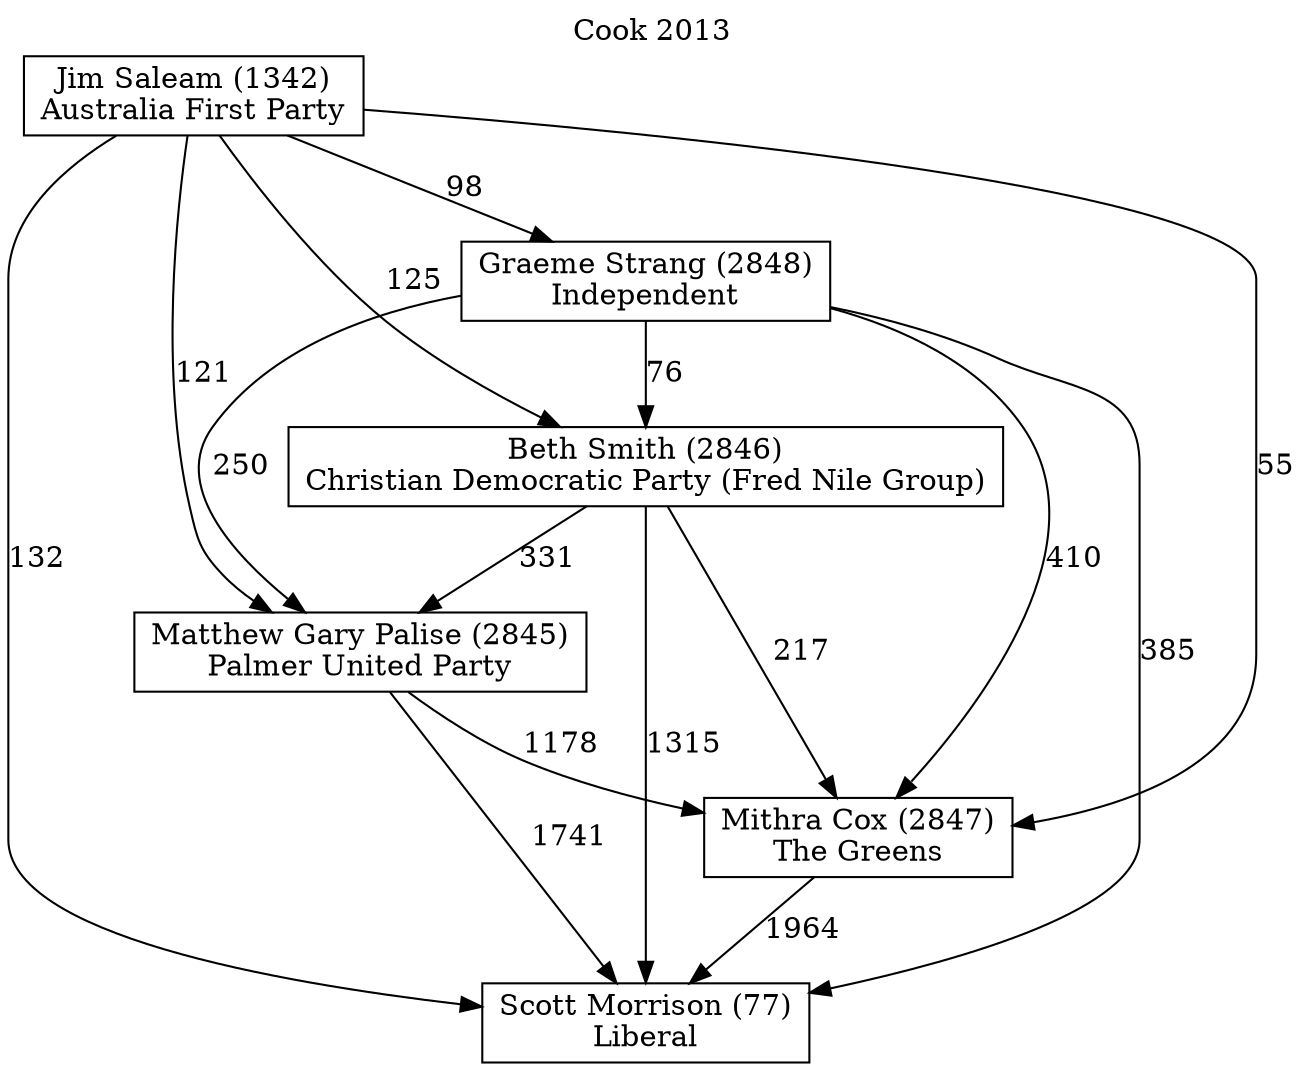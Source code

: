 // House preference flow
digraph "Scott Morrison (77)_Cook_2013" {
	graph [label="Cook 2013" labelloc=t mclimit=10]
	node [shape=box]
	"Scott Morrison (77)" [label="Scott Morrison (77)
Liberal"]
	"Mithra Cox (2847)" [label="Mithra Cox (2847)
The Greens"]
	"Matthew Gary Palise (2845)" [label="Matthew Gary Palise (2845)
Palmer United Party"]
	"Beth Smith (2846)" [label="Beth Smith (2846)
Christian Democratic Party (Fred Nile Group)"]
	"Graeme Strang (2848)" [label="Graeme Strang (2848)
Independent"]
	"Jim Saleam (1342)" [label="Jim Saleam (1342)
Australia First Party"]
	"Mithra Cox (2847)" -> "Scott Morrison (77)" [label=1964]
	"Matthew Gary Palise (2845)" -> "Mithra Cox (2847)" [label=1178]
	"Beth Smith (2846)" -> "Matthew Gary Palise (2845)" [label=331]
	"Graeme Strang (2848)" -> "Beth Smith (2846)" [label=76]
	"Jim Saleam (1342)" -> "Graeme Strang (2848)" [label=98]
	"Matthew Gary Palise (2845)" -> "Scott Morrison (77)" [label=1741]
	"Beth Smith (2846)" -> "Scott Morrison (77)" [label=1315]
	"Graeme Strang (2848)" -> "Scott Morrison (77)" [label=385]
	"Jim Saleam (1342)" -> "Scott Morrison (77)" [label=132]
	"Jim Saleam (1342)" -> "Beth Smith (2846)" [label=125]
	"Graeme Strang (2848)" -> "Matthew Gary Palise (2845)" [label=250]
	"Jim Saleam (1342)" -> "Matthew Gary Palise (2845)" [label=121]
	"Beth Smith (2846)" -> "Mithra Cox (2847)" [label=217]
	"Graeme Strang (2848)" -> "Mithra Cox (2847)" [label=410]
	"Jim Saleam (1342)" -> "Mithra Cox (2847)" [label=55]
}
